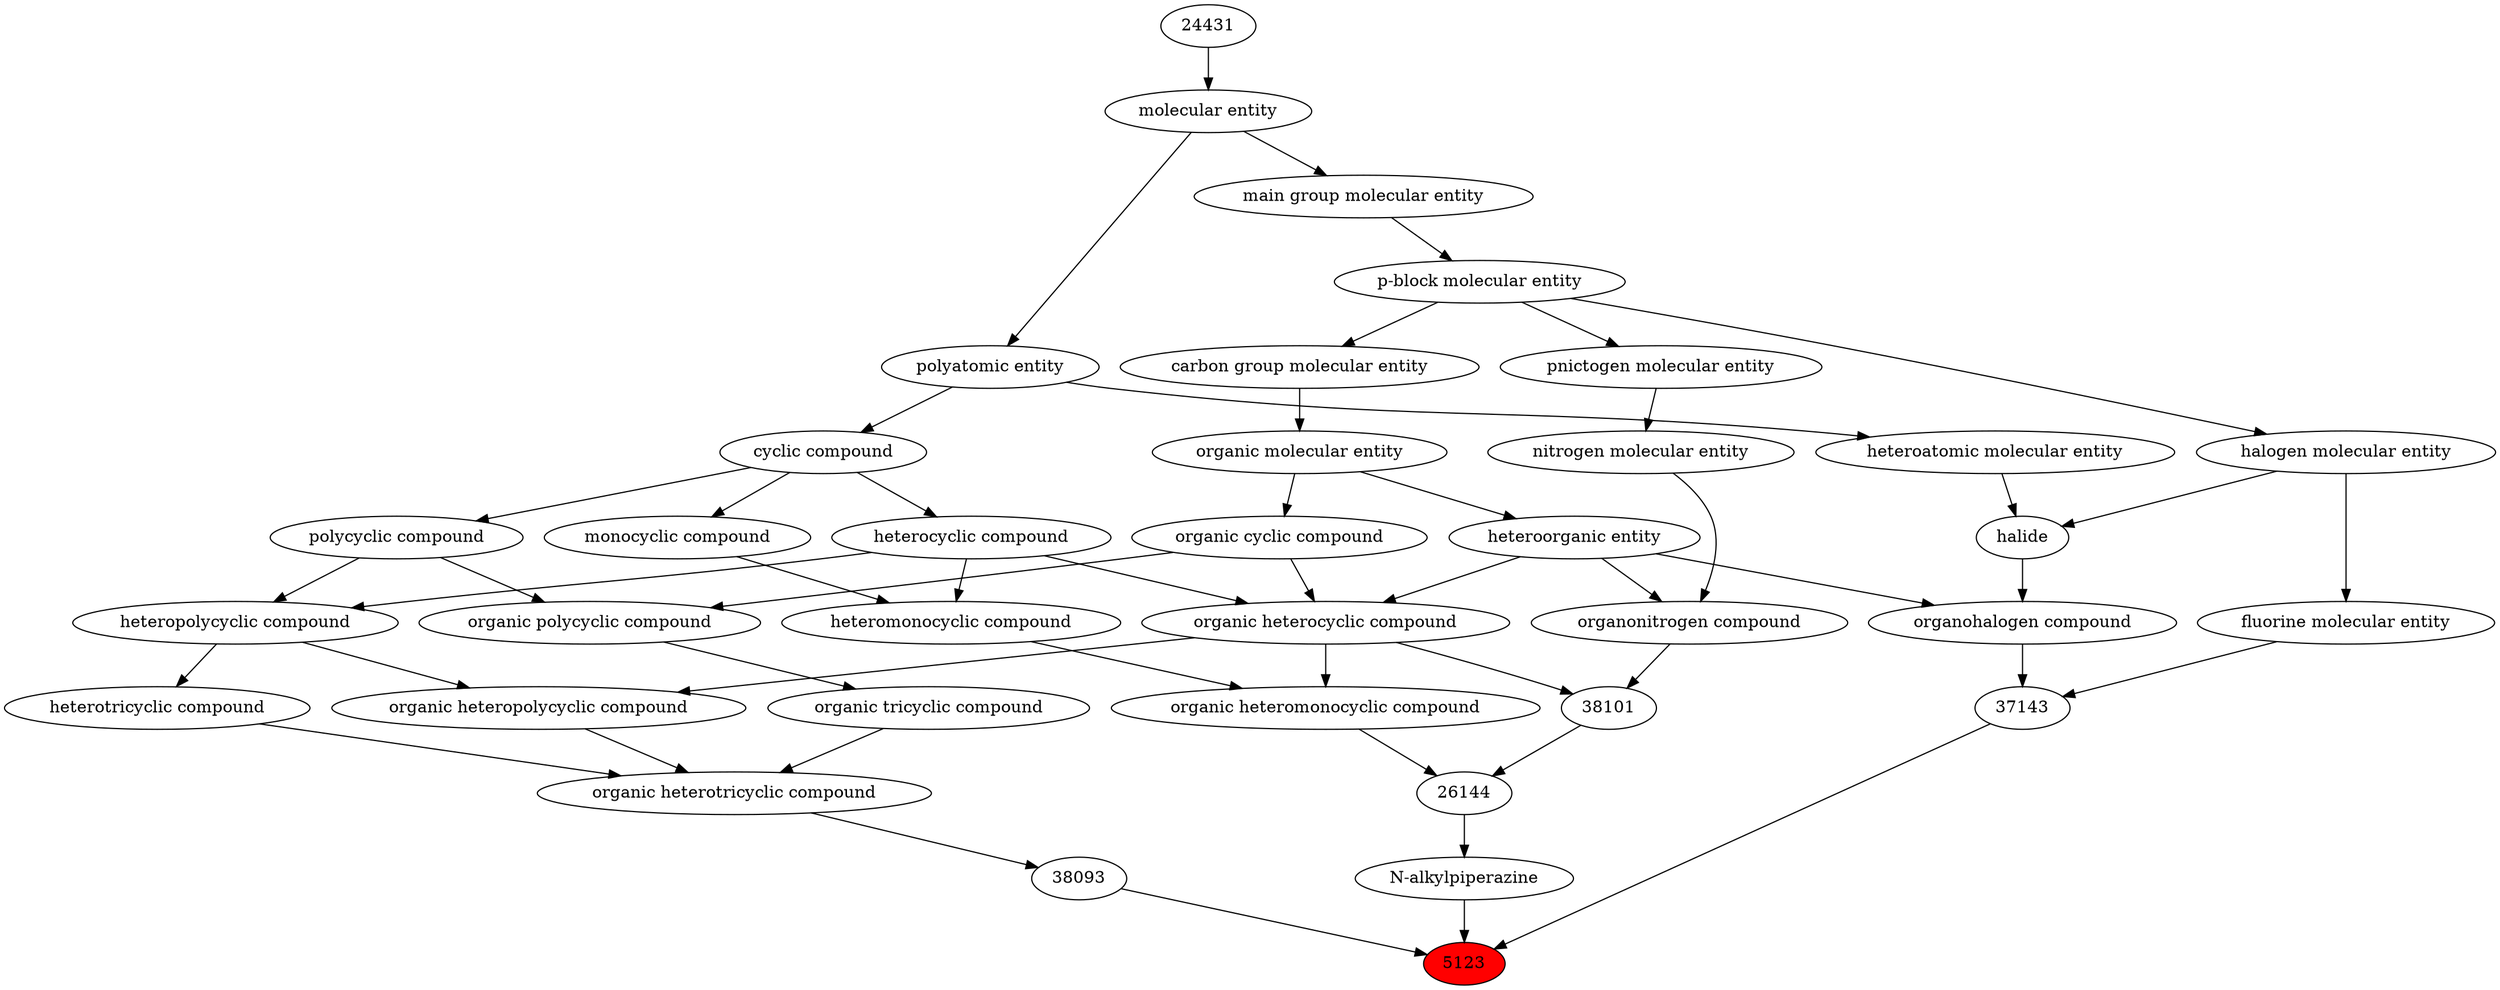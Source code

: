 digraph tree{ 
5123 [label="5123" fillcolor=red style=filled]
37143 -> 5123
38093 -> 5123
46845 -> 5123
37143 [label="37143"]
36684 -> 37143
24062 -> 37143
38093 [label="38093"]
26979 -> 38093
46845 [label="N-alkylpiperazine"]
26144 -> 46845
36684 [label="organohalogen compound"]
33285 -> 36684
37578 -> 36684
24062 [label="fluorine molecular entity"]
24471 -> 24062
26979 [label="organic heterotricyclic compound"]
38166 -> 26979
36688 -> 26979
51959 -> 26979
26144 [label="26144"]
38101 -> 26144
25693 -> 26144
33285 [label="heteroorganic entity"]
50860 -> 33285
37578 [label="halide"]
24471 -> 37578
37577 -> 37578
24471 [label="halogen molecular entity"]
33675 -> 24471
38166 [label="organic heteropolycyclic compound"]
24532 -> 38166
33671 -> 38166
36688 [label="heterotricyclic compound"]
33671 -> 36688
51959 [label="organic tricyclic compound"]
51958 -> 51959
38101 [label="38101"]
24532 -> 38101
35352 -> 38101
25693 [label="organic heteromonocyclic compound"]
33670 -> 25693
24532 -> 25693
50860 [label="organic molecular entity"]
33582 -> 50860
37577 [label="heteroatomic molecular entity"]
36357 -> 37577
33675 [label="p-block molecular entity"]
33579 -> 33675
24532 [label="organic heterocyclic compound"]
33285 -> 24532
33832 -> 24532
5686 -> 24532
33671 [label="heteropolycyclic compound"]
5686 -> 33671
33635 -> 33671
51958 [label="organic polycyclic compound"]
33832 -> 51958
33635 -> 51958
35352 [label="organonitrogen compound"]
51143 -> 35352
33285 -> 35352
33670 [label="heteromonocyclic compound"]
5686 -> 33670
33661 -> 33670
33582 [label="carbon group molecular entity"]
33675 -> 33582
36357 [label="polyatomic entity"]
23367 -> 36357
33579 [label="main group molecular entity"]
23367 -> 33579
33832 [label="organic cyclic compound"]
50860 -> 33832
5686 [label="heterocyclic compound"]
33595 -> 5686
33635 [label="polycyclic compound"]
33595 -> 33635
51143 [label="nitrogen molecular entity"]
33302 -> 51143
33661 [label="monocyclic compound"]
33595 -> 33661
23367 [label="molecular entity"]
24431 -> 23367
33595 [label="cyclic compound"]
36357 -> 33595
33302 [label="pnictogen molecular entity"]
33675 -> 33302
24431 [label="24431"]
}